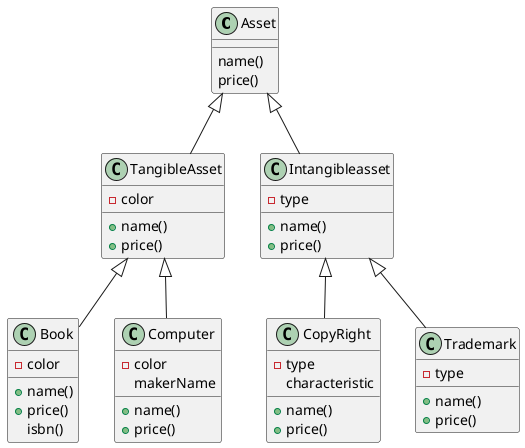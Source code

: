 @startuml
'https://plantuml.com/sequence-diagram

class Asset{
    name()
    price()
}

class TangibleAsset extends Asset{
    +name()
    +price()
    -color

}
class Book extends TangibleAsset
{
    +name()
    +price()
    -color
     isbn()
}
class Computer extends TangibleAsset
{
    +name()
    +price()
    -color
    makerName
}

class Intangibleasset extends Asset
{
    +name()
    +price()
    -type

}

class CopyRight extends Intangibleasset
{
    +name()
    +price()
    -type
    characteristic
    }


class Trademark extends Intangibleasset{
  +name()
  +price()
  -type
}
@enduml